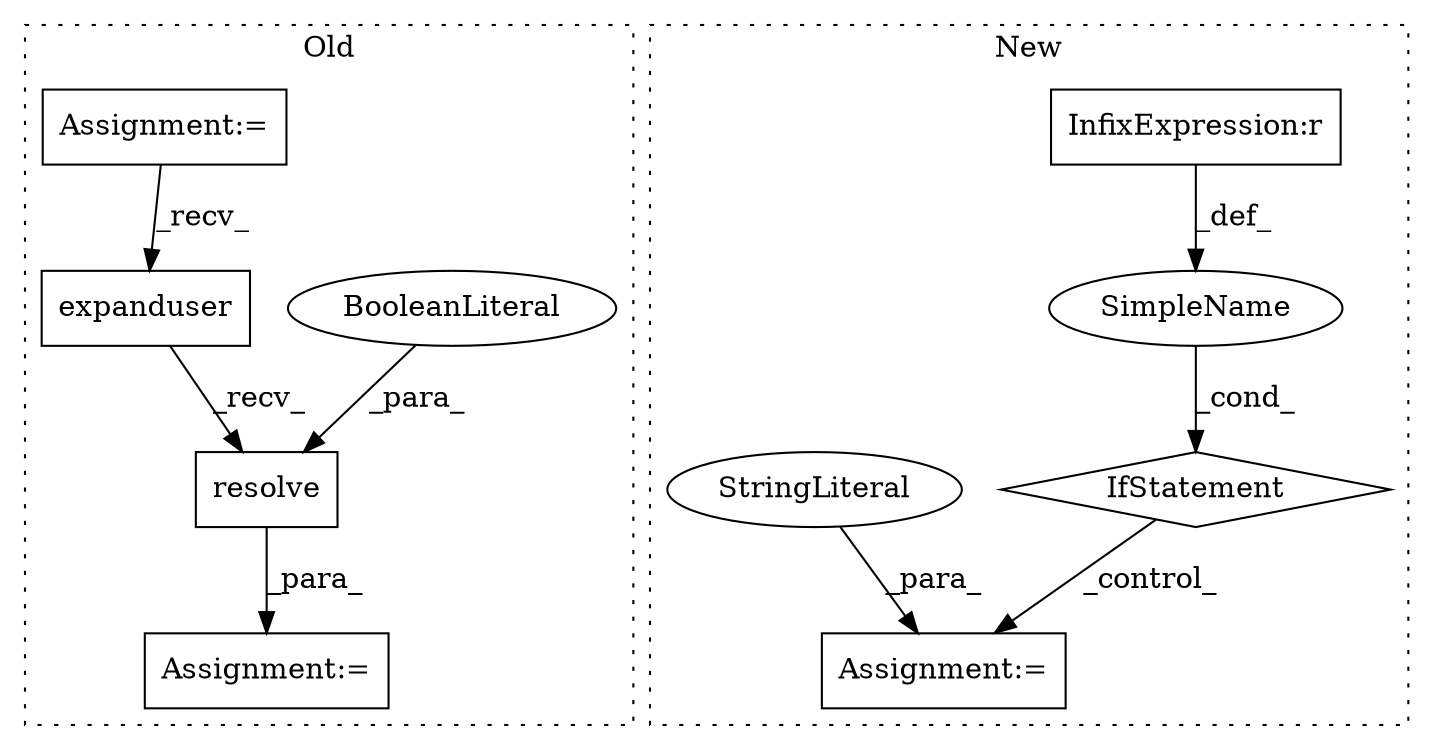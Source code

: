 digraph G {
subgraph cluster0 {
1 [label="resolve" a="32" s="6431,6444" l="8,1" shape="box"];
3 [label="Assignment:=" a="7" s="6406" l="1" shape="box"];
7 [label="BooleanLiteral" a="9" s="6439" l="5" shape="ellipse"];
9 [label="Assignment:=" a="7" s="6356" l="1" shape="box"];
10 [label="expanduser" a="32" s="6418" l="12" shape="box"];
label = "Old";
style="dotted";
}
subgraph cluster1 {
2 [label="IfStatement" a="25" s="6398,6416" l="4,2" shape="diamond"];
4 [label="Assignment:=" a="7" s="6434" l="1" shape="box"];
5 [label="SimpleName" a="42" s="" l="" shape="ellipse"];
6 [label="InfixExpression:r" a="27" s="6408" l="4" shape="box"];
8 [label="StringLiteral" a="45" s="6435" l="6" shape="ellipse"];
label = "New";
style="dotted";
}
1 -> 3 [label="_para_"];
2 -> 4 [label="_control_"];
5 -> 2 [label="_cond_"];
6 -> 5 [label="_def_"];
7 -> 1 [label="_para_"];
8 -> 4 [label="_para_"];
9 -> 10 [label="_recv_"];
10 -> 1 [label="_recv_"];
}